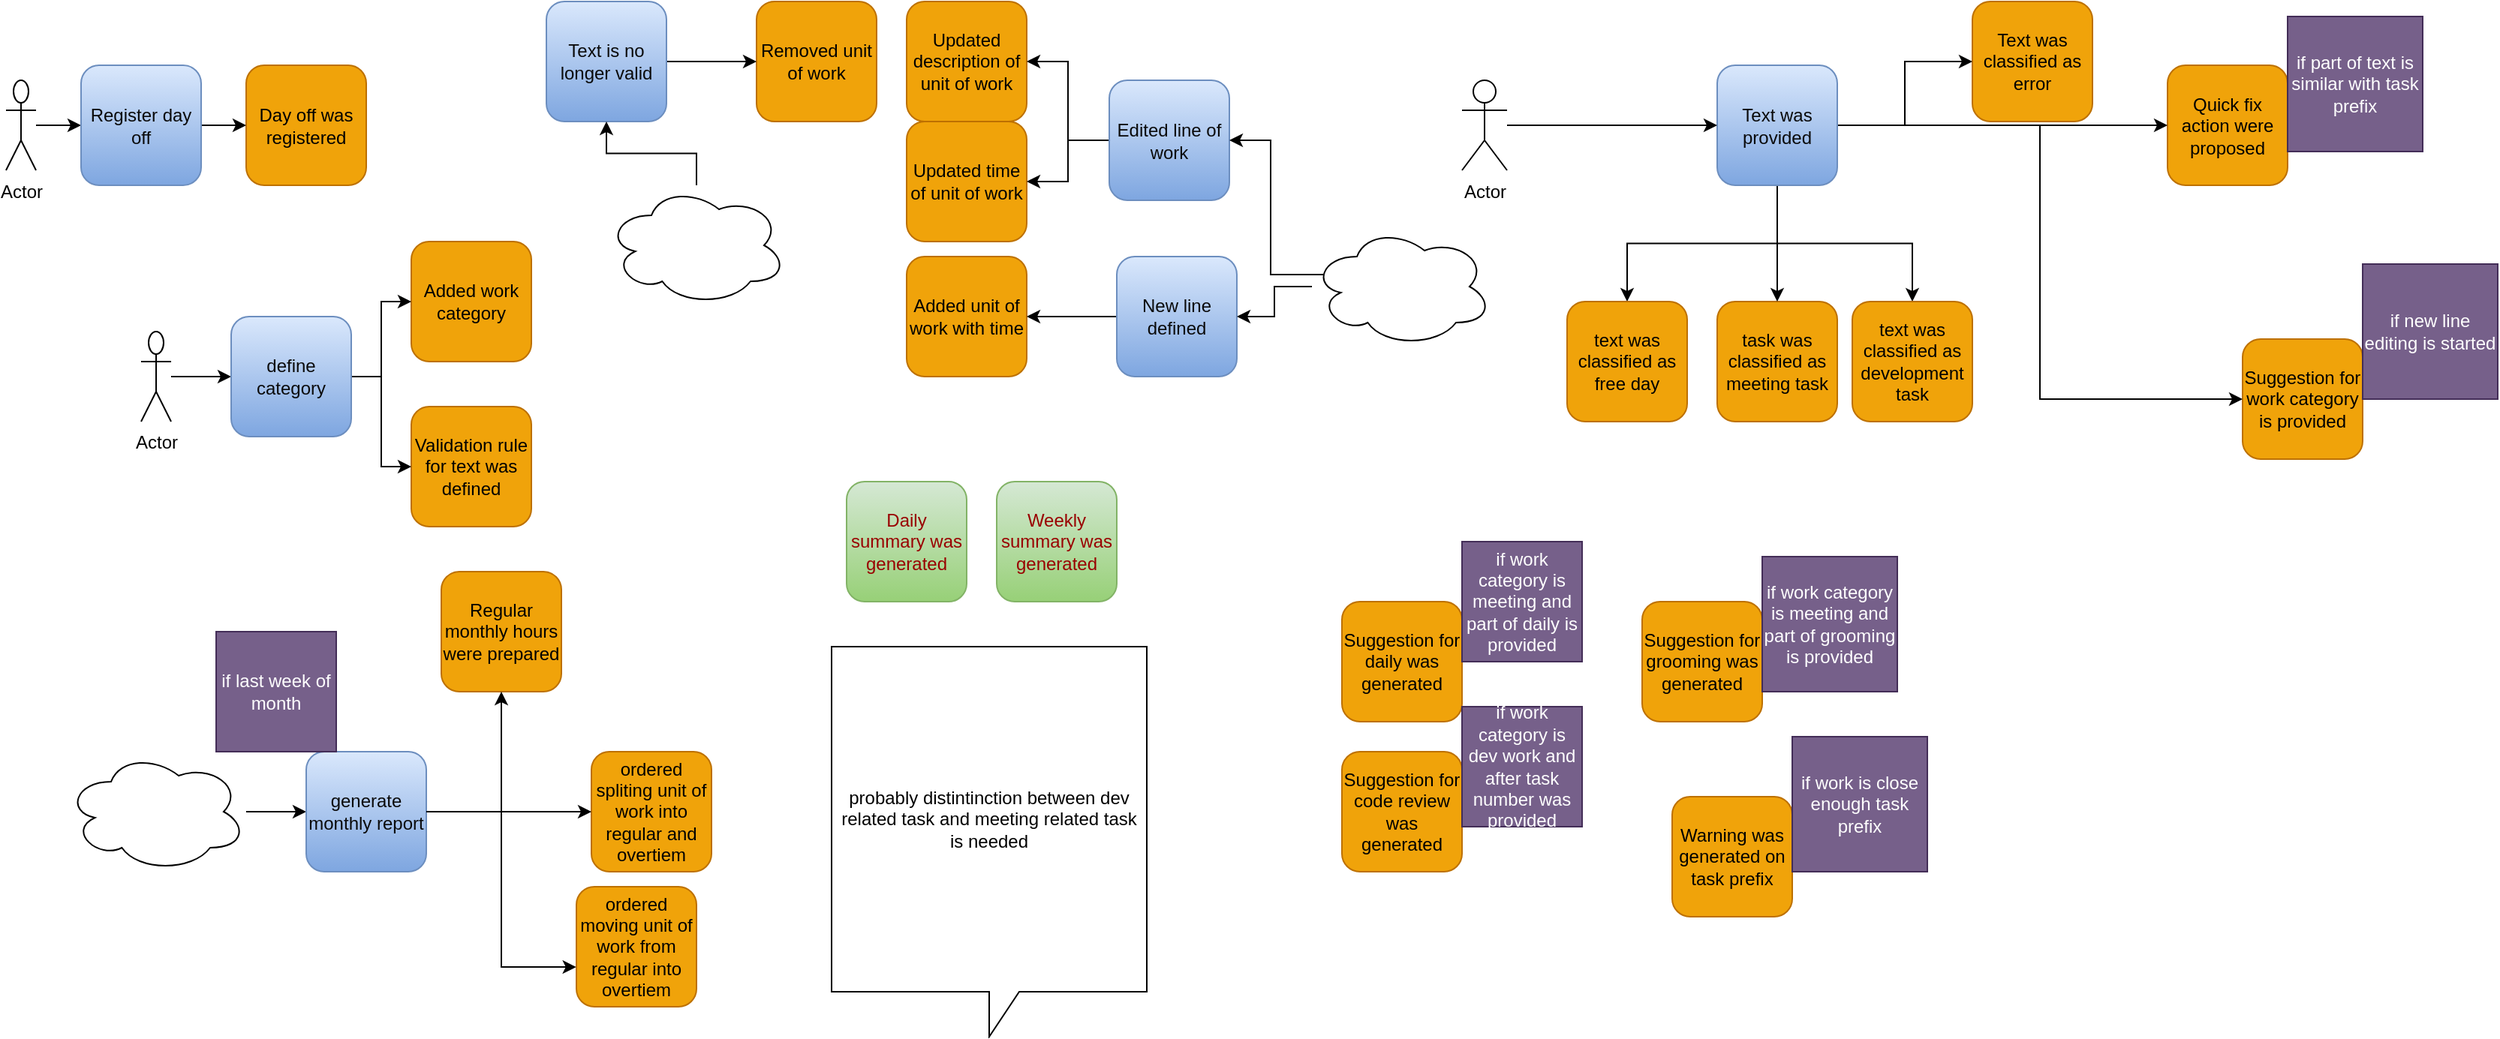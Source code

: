 <mxfile version="24.3.1" type="device">
  <diagram name="Strona-1" id="bl7ZA6kfsHHO42JskBi4">
    <mxGraphModel dx="1941" dy="1027" grid="1" gridSize="10" guides="1" tooltips="1" connect="1" arrows="1" fold="1" page="1" pageScale="1" pageWidth="827" pageHeight="1169" math="0" shadow="0">
      <root>
        <mxCell id="0" />
        <mxCell id="1" parent="0" />
        <mxCell id="sYmNI24_GkORY5aPYyPU-1" value="Added work category" style="whiteSpace=wrap;html=1;aspect=fixed;fillColor=#f0a30a;fontColor=#000000;strokeColor=#BD7000;rounded=1;" vertex="1" parent="1">
          <mxGeometry x="10" y="170" width="80" height="80" as="geometry" />
        </mxCell>
        <mxCell id="sYmNI24_GkORY5aPYyPU-2" value="Added unit of work with time" style="whiteSpace=wrap;html=1;aspect=fixed;fillColor=#f0a30a;fontColor=#000000;strokeColor=#BD7000;rounded=1;" vertex="1" parent="1">
          <mxGeometry x="340" y="180" width="80" height="80" as="geometry" />
        </mxCell>
        <mxCell id="sYmNI24_GkORY5aPYyPU-3" value="Removed unit of work" style="whiteSpace=wrap;html=1;aspect=fixed;fillColor=#f0a30a;fontColor=#000000;strokeColor=#BD7000;rounded=1;" vertex="1" parent="1">
          <mxGeometry x="240" y="10" width="80" height="80" as="geometry" />
        </mxCell>
        <mxCell id="sYmNI24_GkORY5aPYyPU-4" value="Updated description of unit of work" style="whiteSpace=wrap;html=1;aspect=fixed;fillColor=#f0a30a;fontColor=#000000;strokeColor=#BD7000;rounded=1;" vertex="1" parent="1">
          <mxGeometry x="340" y="10" width="80" height="80" as="geometry" />
        </mxCell>
        <mxCell id="sYmNI24_GkORY5aPYyPU-5" value="Updated time of unit of work" style="whiteSpace=wrap;html=1;aspect=fixed;fillColor=#f0a30a;fontColor=#000000;strokeColor=#BD7000;rounded=1;" vertex="1" parent="1">
          <mxGeometry x="340" y="90" width="80" height="80" as="geometry" />
        </mxCell>
        <mxCell id="sYmNI24_GkORY5aPYyPU-6" value="Daily summary was generated" style="whiteSpace=wrap;html=1;aspect=fixed;fillColor=#d5e8d4;strokeColor=#82b366;rounded=1;labelBackgroundColor=none;gradientColor=#97d077;fontColor=#990000;" vertex="1" parent="1">
          <mxGeometry x="300" y="330" width="80" height="80" as="geometry" />
        </mxCell>
        <mxCell id="sYmNI24_GkORY5aPYyPU-7" value="Weekly summary was generated" style="whiteSpace=wrap;html=1;aspect=fixed;fillColor=#d5e8d4;strokeColor=#82b366;rounded=1;gradientColor=#97d077;fontColor=#990000;" vertex="1" parent="1">
          <mxGeometry x="400" y="330" width="80" height="80" as="geometry" />
        </mxCell>
        <mxCell id="sYmNI24_GkORY5aPYyPU-8" value="Day off was registered" style="whiteSpace=wrap;html=1;aspect=fixed;fillColor=#f0a30a;fontColor=#000000;strokeColor=#BD7000;rounded=1;" vertex="1" parent="1">
          <mxGeometry x="-100" y="52.5" width="80" height="80" as="geometry" />
        </mxCell>
        <mxCell id="sYmNI24_GkORY5aPYyPU-9" value="task was classified as meeting task" style="whiteSpace=wrap;html=1;aspect=fixed;fillColor=#f0a30a;fontColor=#000000;strokeColor=#BD7000;rounded=1;" vertex="1" parent="1">
          <mxGeometry x="880" y="210" width="80" height="80" as="geometry" />
        </mxCell>
        <mxCell id="sYmNI24_GkORY5aPYyPU-10" value="Text was classified as error" style="whiteSpace=wrap;html=1;aspect=fixed;fillColor=#f0a30a;fontColor=#000000;strokeColor=#BD7000;rounded=1;" vertex="1" parent="1">
          <mxGeometry x="1050" y="10" width="80" height="80" as="geometry" />
        </mxCell>
        <mxCell id="sYmNI24_GkORY5aPYyPU-11" value="Quick fix action were proposed" style="whiteSpace=wrap;html=1;aspect=fixed;fillColor=#f0a30a;fontColor=#000000;strokeColor=#BD7000;rounded=1;" vertex="1" parent="1">
          <mxGeometry x="1180" y="52.5" width="80" height="80" as="geometry" />
        </mxCell>
        <mxCell id="sYmNI24_GkORY5aPYyPU-12" value="Regular monthly hours were prepared" style="whiteSpace=wrap;html=1;aspect=fixed;fillColor=#f0a30a;fontColor=#000000;strokeColor=#BD7000;rounded=1;" vertex="1" parent="1">
          <mxGeometry x="30" y="390" width="80" height="80" as="geometry" />
        </mxCell>
        <mxCell id="sYmNI24_GkORY5aPYyPU-13" value="ordered spliting unit of work into regular and overtiem" style="whiteSpace=wrap;html=1;aspect=fixed;fillColor=#f0a30a;fontColor=#000000;strokeColor=#BD7000;rounded=1;" vertex="1" parent="1">
          <mxGeometry x="130" y="510" width="80" height="80" as="geometry" />
        </mxCell>
        <mxCell id="sYmNI24_GkORY5aPYyPU-14" value="Validation rule for text was defined" style="whiteSpace=wrap;html=1;aspect=fixed;fillColor=#f0a30a;fontColor=#000000;strokeColor=#BD7000;rounded=1;" vertex="1" parent="1">
          <mxGeometry x="10" y="280" width="80" height="80" as="geometry" />
        </mxCell>
        <mxCell id="sYmNI24_GkORY5aPYyPU-15" value="Suggestion for daily was generated" style="whiteSpace=wrap;html=1;aspect=fixed;fillColor=#f0a30a;fontColor=#000000;strokeColor=#BD7000;rounded=1;" vertex="1" parent="1">
          <mxGeometry x="630" y="410" width="80" height="80" as="geometry" />
        </mxCell>
        <mxCell id="sYmNI24_GkORY5aPYyPU-16" value="Suggestion for code review was generated" style="whiteSpace=wrap;html=1;aspect=fixed;fillColor=#f0a30a;fontColor=#000000;strokeColor=#BD7000;rounded=1;" vertex="1" parent="1">
          <mxGeometry x="630" y="510" width="80" height="80" as="geometry" />
        </mxCell>
        <mxCell id="sYmNI24_GkORY5aPYyPU-17" value="if work category is meeting and part of daily is provided" style="whiteSpace=wrap;html=1;aspect=fixed;fillColor=#76608a;fontColor=#ffffff;strokeColor=#432D57;" vertex="1" parent="1">
          <mxGeometry x="710" y="370" width="80" height="80" as="geometry" />
        </mxCell>
        <mxCell id="sYmNI24_GkORY5aPYyPU-18" value="Suggestion for grooming was generated" style="whiteSpace=wrap;html=1;aspect=fixed;fillColor=#f0a30a;fontColor=#000000;strokeColor=#BD7000;rounded=1;" vertex="1" parent="1">
          <mxGeometry x="830" y="410" width="80" height="80" as="geometry" />
        </mxCell>
        <mxCell id="sYmNI24_GkORY5aPYyPU-19" value="if work category is meeting and part of grooming is provided" style="whiteSpace=wrap;html=1;aspect=fixed;fillColor=#76608a;fontColor=#ffffff;strokeColor=#432D57;" vertex="1" parent="1">
          <mxGeometry x="910" y="380" width="90" height="90" as="geometry" />
        </mxCell>
        <mxCell id="sYmNI24_GkORY5aPYyPU-20" value="Suggestion for work category is provided" style="whiteSpace=wrap;html=1;aspect=fixed;fillColor=#f0a30a;fontColor=#000000;strokeColor=#BD7000;rounded=1;" vertex="1" parent="1">
          <mxGeometry x="1230" y="235" width="80" height="80" as="geometry" />
        </mxCell>
        <mxCell id="sYmNI24_GkORY5aPYyPU-21" value="if new line editing is started" style="whiteSpace=wrap;html=1;aspect=fixed;fillColor=#76608a;fontColor=#ffffff;strokeColor=#432D57;" vertex="1" parent="1">
          <mxGeometry x="1310" y="185" width="90" height="90" as="geometry" />
        </mxCell>
        <mxCell id="sYmNI24_GkORY5aPYyPU-22" value="if work category is dev work and after task number was provided" style="whiteSpace=wrap;html=1;aspect=fixed;fillColor=#76608a;fontColor=#ffffff;strokeColor=#432D57;" vertex="1" parent="1">
          <mxGeometry x="710" y="480" width="80" height="80" as="geometry" />
        </mxCell>
        <mxCell id="sYmNI24_GkORY5aPYyPU-23" value="if part of text is similar with task prefix" style="whiteSpace=wrap;html=1;aspect=fixed;fillColor=#76608a;fontColor=#ffffff;strokeColor=#432D57;" vertex="1" parent="1">
          <mxGeometry x="1260" y="20" width="90" height="90" as="geometry" />
        </mxCell>
        <mxCell id="sYmNI24_GkORY5aPYyPU-36" style="edgeStyle=orthogonalEdgeStyle;rounded=0;orthogonalLoop=1;jettySize=auto;html=1;entryX=0.5;entryY=0;entryDx=0;entryDy=0;" edge="1" parent="1" source="sYmNI24_GkORY5aPYyPU-31" target="sYmNI24_GkORY5aPYyPU-9">
          <mxGeometry relative="1" as="geometry" />
        </mxCell>
        <mxCell id="sYmNI24_GkORY5aPYyPU-39" style="edgeStyle=orthogonalEdgeStyle;rounded=0;orthogonalLoop=1;jettySize=auto;html=1;entryX=0;entryY=0.5;entryDx=0;entryDy=0;" edge="1" parent="1" source="sYmNI24_GkORY5aPYyPU-31" target="sYmNI24_GkORY5aPYyPU-11">
          <mxGeometry relative="1" as="geometry" />
        </mxCell>
        <mxCell id="sYmNI24_GkORY5aPYyPU-40" style="edgeStyle=orthogonalEdgeStyle;rounded=0;orthogonalLoop=1;jettySize=auto;html=1;entryX=0;entryY=0.5;entryDx=0;entryDy=0;" edge="1" parent="1" source="sYmNI24_GkORY5aPYyPU-31" target="sYmNI24_GkORY5aPYyPU-10">
          <mxGeometry relative="1" as="geometry" />
        </mxCell>
        <mxCell id="sYmNI24_GkORY5aPYyPU-75" style="edgeStyle=orthogonalEdgeStyle;rounded=0;orthogonalLoop=1;jettySize=auto;html=1;entryX=0;entryY=0.5;entryDx=0;entryDy=0;" edge="1" parent="1" source="sYmNI24_GkORY5aPYyPU-31" target="sYmNI24_GkORY5aPYyPU-20">
          <mxGeometry relative="1" as="geometry" />
        </mxCell>
        <mxCell id="sYmNI24_GkORY5aPYyPU-79" style="edgeStyle=orthogonalEdgeStyle;rounded=0;orthogonalLoop=1;jettySize=auto;html=1;exitX=0.5;exitY=1;exitDx=0;exitDy=0;entryX=0.5;entryY=0;entryDx=0;entryDy=0;" edge="1" parent="1" source="sYmNI24_GkORY5aPYyPU-31" target="sYmNI24_GkORY5aPYyPU-77">
          <mxGeometry relative="1" as="geometry" />
        </mxCell>
        <mxCell id="sYmNI24_GkORY5aPYyPU-80" style="edgeStyle=orthogonalEdgeStyle;rounded=0;orthogonalLoop=1;jettySize=auto;html=1;exitX=0.5;exitY=1;exitDx=0;exitDy=0;entryX=0.5;entryY=0;entryDx=0;entryDy=0;" edge="1" parent="1" source="sYmNI24_GkORY5aPYyPU-31" target="sYmNI24_GkORY5aPYyPU-78">
          <mxGeometry relative="1" as="geometry" />
        </mxCell>
        <mxCell id="sYmNI24_GkORY5aPYyPU-31" value="Text was provided" style="whiteSpace=wrap;html=1;aspect=fixed;fillColor=#dae8fc;strokeColor=#6c8ebf;rounded=1;gradientColor=#7ea6e0;fontColor=#0A0A0A;" vertex="1" parent="1">
          <mxGeometry x="880" y="52.5" width="80" height="80" as="geometry" />
        </mxCell>
        <mxCell id="sYmNI24_GkORY5aPYyPU-34" value="" style="edgeStyle=orthogonalEdgeStyle;rounded=0;orthogonalLoop=1;jettySize=auto;html=1;" edge="1" parent="1" source="sYmNI24_GkORY5aPYyPU-32" target="sYmNI24_GkORY5aPYyPU-31">
          <mxGeometry relative="1" as="geometry" />
        </mxCell>
        <mxCell id="sYmNI24_GkORY5aPYyPU-32" value="Actor" style="shape=umlActor;verticalLabelPosition=bottom;verticalAlign=top;html=1;outlineConnect=0;" vertex="1" parent="1">
          <mxGeometry x="710" y="62.5" width="30" height="60" as="geometry" />
        </mxCell>
        <mxCell id="sYmNI24_GkORY5aPYyPU-44" style="edgeStyle=orthogonalEdgeStyle;rounded=0;orthogonalLoop=1;jettySize=auto;html=1;entryX=0;entryY=0.5;entryDx=0;entryDy=0;" edge="1" parent="1" source="sYmNI24_GkORY5aPYyPU-43" target="sYmNI24_GkORY5aPYyPU-3">
          <mxGeometry relative="1" as="geometry" />
        </mxCell>
        <mxCell id="sYmNI24_GkORY5aPYyPU-43" value="Text is no longer valid" style="whiteSpace=wrap;html=1;aspect=fixed;fillColor=#dae8fc;strokeColor=#6c8ebf;rounded=1;gradientColor=#7ea6e0;fontColor=#0A0A0A;" vertex="1" parent="1">
          <mxGeometry x="100" y="10" width="80" height="80" as="geometry" />
        </mxCell>
        <mxCell id="sYmNI24_GkORY5aPYyPU-46" style="edgeStyle=orthogonalEdgeStyle;rounded=0;orthogonalLoop=1;jettySize=auto;html=1;entryX=1;entryY=0.5;entryDx=0;entryDy=0;" edge="1" parent="1" source="sYmNI24_GkORY5aPYyPU-45" target="sYmNI24_GkORY5aPYyPU-2">
          <mxGeometry relative="1" as="geometry" />
        </mxCell>
        <mxCell id="sYmNI24_GkORY5aPYyPU-45" value="New line defined" style="whiteSpace=wrap;html=1;aspect=fixed;fillColor=#dae8fc;strokeColor=#6c8ebf;rounded=1;gradientColor=#7ea6e0;fontColor=#0A0A0A;" vertex="1" parent="1">
          <mxGeometry x="480" y="180" width="80" height="80" as="geometry" />
        </mxCell>
        <mxCell id="sYmNI24_GkORY5aPYyPU-48" style="edgeStyle=orthogonalEdgeStyle;rounded=0;orthogonalLoop=1;jettySize=auto;html=1;entryX=1;entryY=0.5;entryDx=0;entryDy=0;" edge="1" parent="1" source="sYmNI24_GkORY5aPYyPU-47" target="sYmNI24_GkORY5aPYyPU-5">
          <mxGeometry relative="1" as="geometry" />
        </mxCell>
        <mxCell id="sYmNI24_GkORY5aPYyPU-49" style="edgeStyle=orthogonalEdgeStyle;rounded=0;orthogonalLoop=1;jettySize=auto;html=1;" edge="1" parent="1" source="sYmNI24_GkORY5aPYyPU-47" target="sYmNI24_GkORY5aPYyPU-4">
          <mxGeometry relative="1" as="geometry" />
        </mxCell>
        <mxCell id="sYmNI24_GkORY5aPYyPU-47" value="Edited line of work" style="whiteSpace=wrap;html=1;aspect=fixed;fillColor=#dae8fc;strokeColor=#6c8ebf;rounded=1;gradientColor=#7ea6e0;fontColor=#0A0A0A;" vertex="1" parent="1">
          <mxGeometry x="475" y="62.5" width="80" height="80" as="geometry" />
        </mxCell>
        <mxCell id="sYmNI24_GkORY5aPYyPU-52" value="" style="edgeStyle=orthogonalEdgeStyle;rounded=0;orthogonalLoop=1;jettySize=auto;html=1;" edge="1" parent="1" source="sYmNI24_GkORY5aPYyPU-50" target="sYmNI24_GkORY5aPYyPU-51">
          <mxGeometry relative="1" as="geometry" />
        </mxCell>
        <mxCell id="sYmNI24_GkORY5aPYyPU-50" value="Actor" style="shape=umlActor;verticalLabelPosition=bottom;verticalAlign=top;html=1;outlineConnect=0;" vertex="1" parent="1">
          <mxGeometry x="-260" y="62.5" width="20" height="60" as="geometry" />
        </mxCell>
        <mxCell id="sYmNI24_GkORY5aPYyPU-53" value="" style="edgeStyle=orthogonalEdgeStyle;rounded=0;orthogonalLoop=1;jettySize=auto;html=1;" edge="1" parent="1" source="sYmNI24_GkORY5aPYyPU-51" target="sYmNI24_GkORY5aPYyPU-8">
          <mxGeometry relative="1" as="geometry" />
        </mxCell>
        <mxCell id="sYmNI24_GkORY5aPYyPU-51" value="Register day off" style="whiteSpace=wrap;html=1;aspect=fixed;fillColor=#dae8fc;strokeColor=#6c8ebf;rounded=1;gradientColor=#7ea6e0;fontColor=#0A0A0A;" vertex="1" parent="1">
          <mxGeometry x="-210" y="52.5" width="80" height="80" as="geometry" />
        </mxCell>
        <mxCell id="sYmNI24_GkORY5aPYyPU-56" value="" style="edgeStyle=orthogonalEdgeStyle;rounded=0;orthogonalLoop=1;jettySize=auto;html=1;" edge="1" parent="1" source="sYmNI24_GkORY5aPYyPU-54" target="sYmNI24_GkORY5aPYyPU-55">
          <mxGeometry relative="1" as="geometry" />
        </mxCell>
        <mxCell id="sYmNI24_GkORY5aPYyPU-54" value="Actor" style="shape=umlActor;verticalLabelPosition=bottom;verticalAlign=top;html=1;outlineConnect=0;" vertex="1" parent="1">
          <mxGeometry x="-170" y="230" width="20" height="60" as="geometry" />
        </mxCell>
        <mxCell id="sYmNI24_GkORY5aPYyPU-57" style="edgeStyle=orthogonalEdgeStyle;rounded=0;orthogonalLoop=1;jettySize=auto;html=1;entryX=0;entryY=0.5;entryDx=0;entryDy=0;" edge="1" parent="1" source="sYmNI24_GkORY5aPYyPU-55" target="sYmNI24_GkORY5aPYyPU-1">
          <mxGeometry relative="1" as="geometry" />
        </mxCell>
        <mxCell id="sYmNI24_GkORY5aPYyPU-58" style="edgeStyle=orthogonalEdgeStyle;rounded=0;orthogonalLoop=1;jettySize=auto;html=1;exitX=1;exitY=0.5;exitDx=0;exitDy=0;entryX=0;entryY=0.5;entryDx=0;entryDy=0;" edge="1" parent="1" source="sYmNI24_GkORY5aPYyPU-55" target="sYmNI24_GkORY5aPYyPU-14">
          <mxGeometry relative="1" as="geometry" />
        </mxCell>
        <mxCell id="sYmNI24_GkORY5aPYyPU-55" value="define category" style="whiteSpace=wrap;html=1;aspect=fixed;fillColor=#dae8fc;strokeColor=#6c8ebf;rounded=1;gradientColor=#7ea6e0;fontColor=#0A0A0A;" vertex="1" parent="1">
          <mxGeometry x="-110" y="220" width="80" height="80" as="geometry" />
        </mxCell>
        <mxCell id="sYmNI24_GkORY5aPYyPU-60" style="edgeStyle=orthogonalEdgeStyle;rounded=0;orthogonalLoop=1;jettySize=auto;html=1;entryX=1;entryY=0.5;entryDx=0;entryDy=0;" edge="1" parent="1" source="sYmNI24_GkORY5aPYyPU-59" target="sYmNI24_GkORY5aPYyPU-45">
          <mxGeometry relative="1" as="geometry" />
        </mxCell>
        <mxCell id="sYmNI24_GkORY5aPYyPU-61" style="edgeStyle=orthogonalEdgeStyle;rounded=0;orthogonalLoop=1;jettySize=auto;html=1;exitX=0.07;exitY=0.4;exitDx=0;exitDy=0;exitPerimeter=0;entryX=1;entryY=0.5;entryDx=0;entryDy=0;" edge="1" parent="1" source="sYmNI24_GkORY5aPYyPU-59" target="sYmNI24_GkORY5aPYyPU-47">
          <mxGeometry relative="1" as="geometry" />
        </mxCell>
        <mxCell id="sYmNI24_GkORY5aPYyPU-59" value="" style="ellipse;shape=cloud;whiteSpace=wrap;html=1;" vertex="1" parent="1">
          <mxGeometry x="610" y="160" width="120" height="80" as="geometry" />
        </mxCell>
        <mxCell id="sYmNI24_GkORY5aPYyPU-63" style="edgeStyle=orthogonalEdgeStyle;rounded=0;orthogonalLoop=1;jettySize=auto;html=1;" edge="1" parent="1" source="sYmNI24_GkORY5aPYyPU-62" target="sYmNI24_GkORY5aPYyPU-43">
          <mxGeometry relative="1" as="geometry" />
        </mxCell>
        <mxCell id="sYmNI24_GkORY5aPYyPU-62" value="" style="ellipse;shape=cloud;whiteSpace=wrap;html=1;" vertex="1" parent="1">
          <mxGeometry x="140" y="132.5" width="120" height="80" as="geometry" />
        </mxCell>
        <mxCell id="sYmNI24_GkORY5aPYyPU-67" value="" style="edgeStyle=orthogonalEdgeStyle;rounded=0;orthogonalLoop=1;jettySize=auto;html=1;" edge="1" parent="1" source="sYmNI24_GkORY5aPYyPU-64" target="sYmNI24_GkORY5aPYyPU-66">
          <mxGeometry relative="1" as="geometry" />
        </mxCell>
        <mxCell id="sYmNI24_GkORY5aPYyPU-64" value="" style="ellipse;shape=cloud;whiteSpace=wrap;html=1;" vertex="1" parent="1">
          <mxGeometry x="-220" y="510" width="120" height="80" as="geometry" />
        </mxCell>
        <mxCell id="sYmNI24_GkORY5aPYyPU-65" value="ordered moving unit of work from regular into overtiem" style="whiteSpace=wrap;html=1;aspect=fixed;fillColor=#f0a30a;fontColor=#000000;strokeColor=#BD7000;rounded=1;" vertex="1" parent="1">
          <mxGeometry x="120" y="600" width="80" height="80" as="geometry" />
        </mxCell>
        <mxCell id="sYmNI24_GkORY5aPYyPU-68" value="" style="edgeStyle=orthogonalEdgeStyle;rounded=0;orthogonalLoop=1;jettySize=auto;html=1;" edge="1" parent="1" source="sYmNI24_GkORY5aPYyPU-66" target="sYmNI24_GkORY5aPYyPU-12">
          <mxGeometry relative="1" as="geometry" />
        </mxCell>
        <mxCell id="sYmNI24_GkORY5aPYyPU-70" style="edgeStyle=orthogonalEdgeStyle;rounded=0;orthogonalLoop=1;jettySize=auto;html=1;" edge="1" parent="1" source="sYmNI24_GkORY5aPYyPU-66" target="sYmNI24_GkORY5aPYyPU-13">
          <mxGeometry relative="1" as="geometry" />
        </mxCell>
        <mxCell id="sYmNI24_GkORY5aPYyPU-66" value="generate monthly report" style="whiteSpace=wrap;html=1;aspect=fixed;fillColor=#dae8fc;strokeColor=#6c8ebf;rounded=1;gradientColor=#7ea6e0;fontColor=#0A0A0A;" vertex="1" parent="1">
          <mxGeometry x="-60" y="510" width="80" height="80" as="geometry" />
        </mxCell>
        <mxCell id="sYmNI24_GkORY5aPYyPU-69" style="edgeStyle=orthogonalEdgeStyle;rounded=0;orthogonalLoop=1;jettySize=auto;html=1;entryX=-0.002;entryY=0.669;entryDx=0;entryDy=0;entryPerimeter=0;" edge="1" parent="1" source="sYmNI24_GkORY5aPYyPU-66" target="sYmNI24_GkORY5aPYyPU-65">
          <mxGeometry relative="1" as="geometry" />
        </mxCell>
        <mxCell id="sYmNI24_GkORY5aPYyPU-71" value="if last week of month" style="whiteSpace=wrap;html=1;aspect=fixed;fillColor=#76608a;fontColor=#ffffff;strokeColor=#432D57;" vertex="1" parent="1">
          <mxGeometry x="-120" y="430" width="80" height="80" as="geometry" />
        </mxCell>
        <mxCell id="sYmNI24_GkORY5aPYyPU-73" value="Warning was generated on task prefix" style="whiteSpace=wrap;html=1;aspect=fixed;fillColor=#f0a30a;fontColor=#000000;strokeColor=#BD7000;rounded=1;" vertex="1" parent="1">
          <mxGeometry x="850" y="540" width="80" height="80" as="geometry" />
        </mxCell>
        <mxCell id="sYmNI24_GkORY5aPYyPU-74" value="if work is close enough task prefix" style="whiteSpace=wrap;html=1;aspect=fixed;fillColor=#76608a;fontColor=#ffffff;strokeColor=#432D57;" vertex="1" parent="1">
          <mxGeometry x="930" y="500" width="90" height="90" as="geometry" />
        </mxCell>
        <mxCell id="sYmNI24_GkORY5aPYyPU-76" value="probably distintinction between dev related task and meeting related task is needed" style="shape=callout;whiteSpace=wrap;html=1;perimeter=calloutPerimeter;" vertex="1" parent="1">
          <mxGeometry x="290" y="440" width="210" height="260" as="geometry" />
        </mxCell>
        <mxCell id="sYmNI24_GkORY5aPYyPU-77" value="text was classified as free day" style="whiteSpace=wrap;html=1;aspect=fixed;fillColor=#f0a30a;fontColor=#000000;strokeColor=#BD7000;rounded=1;" vertex="1" parent="1">
          <mxGeometry x="780" y="210" width="80" height="80" as="geometry" />
        </mxCell>
        <mxCell id="sYmNI24_GkORY5aPYyPU-78" value="text was classified as development task" style="whiteSpace=wrap;html=1;aspect=fixed;fillColor=#f0a30a;fontColor=#000000;strokeColor=#BD7000;rounded=1;" vertex="1" parent="1">
          <mxGeometry x="970" y="210" width="80" height="80" as="geometry" />
        </mxCell>
      </root>
    </mxGraphModel>
  </diagram>
</mxfile>
